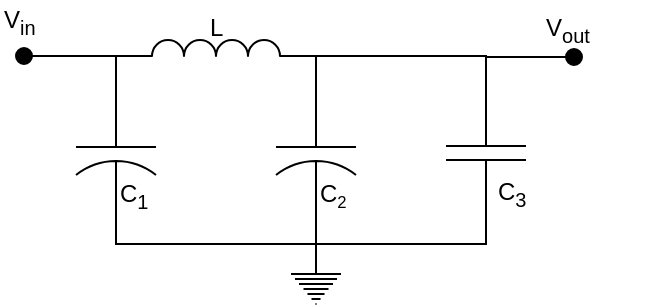 <mxfile version="10.5.4" type="device"><diagram id="rSgdax3rr3fYsT5KPeJm" name="Page-1"><mxGraphModel dx="520" dy="300" grid="1" gridSize="10" guides="1" tooltips="1" connect="1" arrows="1" fold="1" page="1" pageScale="1" pageWidth="1169" pageHeight="1654" math="1" shadow="0"><root><mxCell id="0"/><mxCell id="1" parent="0"/><mxCell id="MvG679E6otSljW0Ljhfe-5" style="edgeStyle=orthogonalEdgeStyle;rounded=0;orthogonalLoop=1;jettySize=auto;html=1;exitX=0;exitY=1;exitDx=0;exitDy=0;exitPerimeter=0;entryX=0;entryY=0.5;entryDx=0;entryDy=0;entryPerimeter=0;endArrow=none;endFill=0;" edge="1" parent="1" source="MvG679E6otSljW0Ljhfe-1" target="MvG679E6otSljW0Ljhfe-2"><mxGeometry relative="1" as="geometry"/></mxCell><mxCell id="MvG679E6otSljW0Ljhfe-6" style="edgeStyle=orthogonalEdgeStyle;rounded=0;orthogonalLoop=1;jettySize=auto;html=1;exitX=1;exitY=1;exitDx=0;exitDy=0;exitPerimeter=0;entryX=0;entryY=0.5;entryDx=0;entryDy=0;entryPerimeter=0;endArrow=none;endFill=0;" edge="1" parent="1" source="MvG679E6otSljW0Ljhfe-1" target="MvG679E6otSljW0Ljhfe-3"><mxGeometry relative="1" as="geometry"/></mxCell><mxCell id="MvG679E6otSljW0Ljhfe-1" value="" style="verticalLabelPosition=bottom;shadow=0;dashed=0;align=center;fillColor=#ffffff;html=1;verticalAlign=top;strokeWidth=1;shape=mxgraph.electrical.inductors.inductor_3;" vertex="1" parent="1"><mxGeometry x="300" y="138" width="100" height="8" as="geometry"/></mxCell><mxCell id="MvG679E6otSljW0Ljhfe-24" style="edgeStyle=orthogonalEdgeStyle;rounded=0;orthogonalLoop=1;jettySize=auto;html=1;exitX=1;exitY=0.5;exitDx=0;exitDy=0;exitPerimeter=0;entryX=1;entryY=0.5;entryDx=0;entryDy=0;entryPerimeter=0;endArrow=none;endFill=0;" edge="1" parent="1" source="MvG679E6otSljW0Ljhfe-2" target="MvG679E6otSljW0Ljhfe-3"><mxGeometry relative="1" as="geometry"><Array as="points"><mxPoint x="300" y="240"/><mxPoint x="400" y="240"/></Array></mxGeometry></mxCell><mxCell id="MvG679E6otSljW0Ljhfe-2" value="" style="verticalLabelPosition=middle;shadow=0;dashed=0;align=right;fillColor=#ffffff;html=1;verticalAlign=middle;strokeWidth=1;shape=mxgraph.electrical.capacitors.capacitor_2;rotation=90;labelPosition=left;" vertex="1" parent="1"><mxGeometry x="265" y="175" width="70" height="40" as="geometry"/></mxCell><mxCell id="MvG679E6otSljW0Ljhfe-3" value="" style="verticalLabelPosition=bottom;shadow=0;dashed=0;align=center;fillColor=#ffffff;html=1;verticalAlign=top;strokeWidth=1;shape=mxgraph.electrical.capacitors.capacitor_2;rotation=90;" vertex="1" parent="1"><mxGeometry x="365" y="175" width="70" height="40" as="geometry"/></mxCell><mxCell id="MvG679E6otSljW0Ljhfe-21" style="edgeStyle=orthogonalEdgeStyle;rounded=0;orthogonalLoop=1;jettySize=auto;html=1;exitX=0;exitY=0.5;exitDx=0;exitDy=0;exitPerimeter=0;entryX=1;entryY=1;entryDx=0;entryDy=0;entryPerimeter=0;endArrow=none;endFill=0;" edge="1" parent="1" source="MvG679E6otSljW0Ljhfe-4" target="MvG679E6otSljW0Ljhfe-1"><mxGeometry relative="1" as="geometry"><Array as="points"><mxPoint x="485" y="146"/></Array></mxGeometry></mxCell><mxCell id="MvG679E6otSljW0Ljhfe-25" style="edgeStyle=orthogonalEdgeStyle;rounded=0;orthogonalLoop=1;jettySize=auto;html=1;exitX=1;exitY=0.5;exitDx=0;exitDy=0;exitPerimeter=0;entryX=1;entryY=0.5;entryDx=0;entryDy=0;entryPerimeter=0;endArrow=none;endFill=0;" edge="1" parent="1" source="MvG679E6otSljW0Ljhfe-4" target="MvG679E6otSljW0Ljhfe-3"><mxGeometry relative="1" as="geometry"><Array as="points"><mxPoint x="485" y="240"/><mxPoint x="400" y="240"/></Array></mxGeometry></mxCell><mxCell id="MvG679E6otSljW0Ljhfe-4" value="" style="verticalLabelPosition=bottom;shadow=0;dashed=0;align=center;fillColor=#ffffff;html=1;verticalAlign=top;strokeWidth=1;shape=mxgraph.electrical.capacitors.capacitor_1;rotation=90;" vertex="1" parent="1"><mxGeometry x="450" y="174.5" width="70" height="40" as="geometry"/></mxCell><mxCell id="MvG679E6otSljW0Ljhfe-10" style="edgeStyle=orthogonalEdgeStyle;rounded=0;orthogonalLoop=1;jettySize=auto;html=1;exitX=1;exitY=0.5;exitDx=0;exitDy=0;entryX=0;entryY=1;entryDx=0;entryDy=0;entryPerimeter=0;endArrow=none;endFill=0;" edge="1" parent="1" source="MvG679E6otSljW0Ljhfe-8" target="MvG679E6otSljW0Ljhfe-1"><mxGeometry relative="1" as="geometry"><Array as="points"><mxPoint x="290" y="146"/><mxPoint x="290" y="146"/></Array></mxGeometry></mxCell><mxCell id="MvG679E6otSljW0Ljhfe-8" value="" style="verticalLabelPosition=bottom;shadow=0;dashed=0;align=center;fillColor=#000000;html=1;verticalAlign=top;strokeWidth=1;shape=ellipse;perimeter=ellipsePerimeter;fontSize=16;" vertex="1" parent="1"><mxGeometry x="250" y="142" width="8" height="8" as="geometry"/></mxCell><mxCell id="MvG679E6otSljW0Ljhfe-22" style="edgeStyle=orthogonalEdgeStyle;rounded=0;orthogonalLoop=1;jettySize=auto;html=1;exitX=0;exitY=0.5;exitDx=0;exitDy=0;entryX=0;entryY=0.5;entryDx=0;entryDy=0;entryPerimeter=0;endArrow=none;endFill=0;" edge="1" parent="1" source="MvG679E6otSljW0Ljhfe-9" target="MvG679E6otSljW0Ljhfe-4"><mxGeometry relative="1" as="geometry"><Array as="points"><mxPoint x="485" y="146"/></Array></mxGeometry></mxCell><mxCell id="MvG679E6otSljW0Ljhfe-9" value="" style="verticalLabelPosition=bottom;shadow=0;dashed=0;align=center;fillColor=#000000;html=1;verticalAlign=top;strokeWidth=1;shape=ellipse;perimeter=ellipsePerimeter;fontSize=16;" vertex="1" parent="1"><mxGeometry x="525" y="142.5" width="8" height="8" as="geometry"/></mxCell><mxCell id="MvG679E6otSljW0Ljhfe-19" value="&lt;span&gt;C&lt;/span&gt;&lt;sub&gt;1&lt;/sub&gt;" style="text;html=1;resizable=0;points=[];autosize=1;align=left;verticalAlign=top;spacingTop=-4;" vertex="1" parent="1"><mxGeometry x="300" y="205" width="30" height="20" as="geometry"/></mxCell><mxCell id="MvG679E6otSljW0Ljhfe-20" value="C&lt;span style=&quot;font-size: 10px&quot;&gt;&lt;sub&gt;2&lt;/sub&gt;&lt;/span&gt;" style="text;html=1;resizable=0;points=[];autosize=1;align=left;verticalAlign=top;spacingTop=-4;" vertex="1" parent="1"><mxGeometry x="400" y="205" width="30" height="20" as="geometry"/></mxCell><mxCell id="MvG679E6otSljW0Ljhfe-23" value="C&lt;sub&gt;3&lt;/sub&gt;" style="text;html=1;" vertex="1" parent="1"><mxGeometry x="489" y="199.5" width="80" height="30" as="geometry"/></mxCell><mxCell id="MvG679E6otSljW0Ljhfe-27" style="edgeStyle=orthogonalEdgeStyle;rounded=0;orthogonalLoop=1;jettySize=auto;html=1;exitX=0.5;exitY=0;exitDx=0;exitDy=0;exitPerimeter=0;entryX=1;entryY=0.5;entryDx=0;entryDy=0;entryPerimeter=0;endArrow=none;endFill=0;" edge="1" parent="1" source="MvG679E6otSljW0Ljhfe-26" target="MvG679E6otSljW0Ljhfe-3"><mxGeometry relative="1" as="geometry"/></mxCell><mxCell id="MvG679E6otSljW0Ljhfe-26" value="" style="verticalLabelPosition=bottom;shadow=0;dashed=0;align=center;fillColor=#ffffff;html=1;verticalAlign=top;strokeWidth=1;shape=mxgraph.electrical.signal_sources.protective_earth;" vertex="1" parent="1"><mxGeometry x="387.5" y="250" width="25" height="20" as="geometry"/></mxCell><mxCell id="MvG679E6otSljW0Ljhfe-28" value="L" style="text;html=1;resizable=0;points=[];autosize=1;align=left;verticalAlign=top;spacingTop=-4;" vertex="1" parent="1"><mxGeometry x="345" y="122" width="20" height="20" as="geometry"/></mxCell><mxCell id="MvG679E6otSljW0Ljhfe-29" value="V&lt;sub&gt;in&lt;/sub&gt;&lt;br&gt;" style="text;html=1;resizable=0;points=[];autosize=1;align=left;verticalAlign=top;spacingTop=-4;" vertex="1" parent="1"><mxGeometry x="242" y="118" width="30" height="20" as="geometry"/></mxCell><mxCell id="MvG679E6otSljW0Ljhfe-30" value="V&lt;sub&gt;out&lt;/sub&gt;" style="text;html=1;resizable=0;points=[];autosize=1;align=left;verticalAlign=top;spacingTop=-4;" vertex="1" parent="1"><mxGeometry x="513" y="122" width="40" height="20" as="geometry"/></mxCell></root></mxGraphModel></diagram></mxfile>